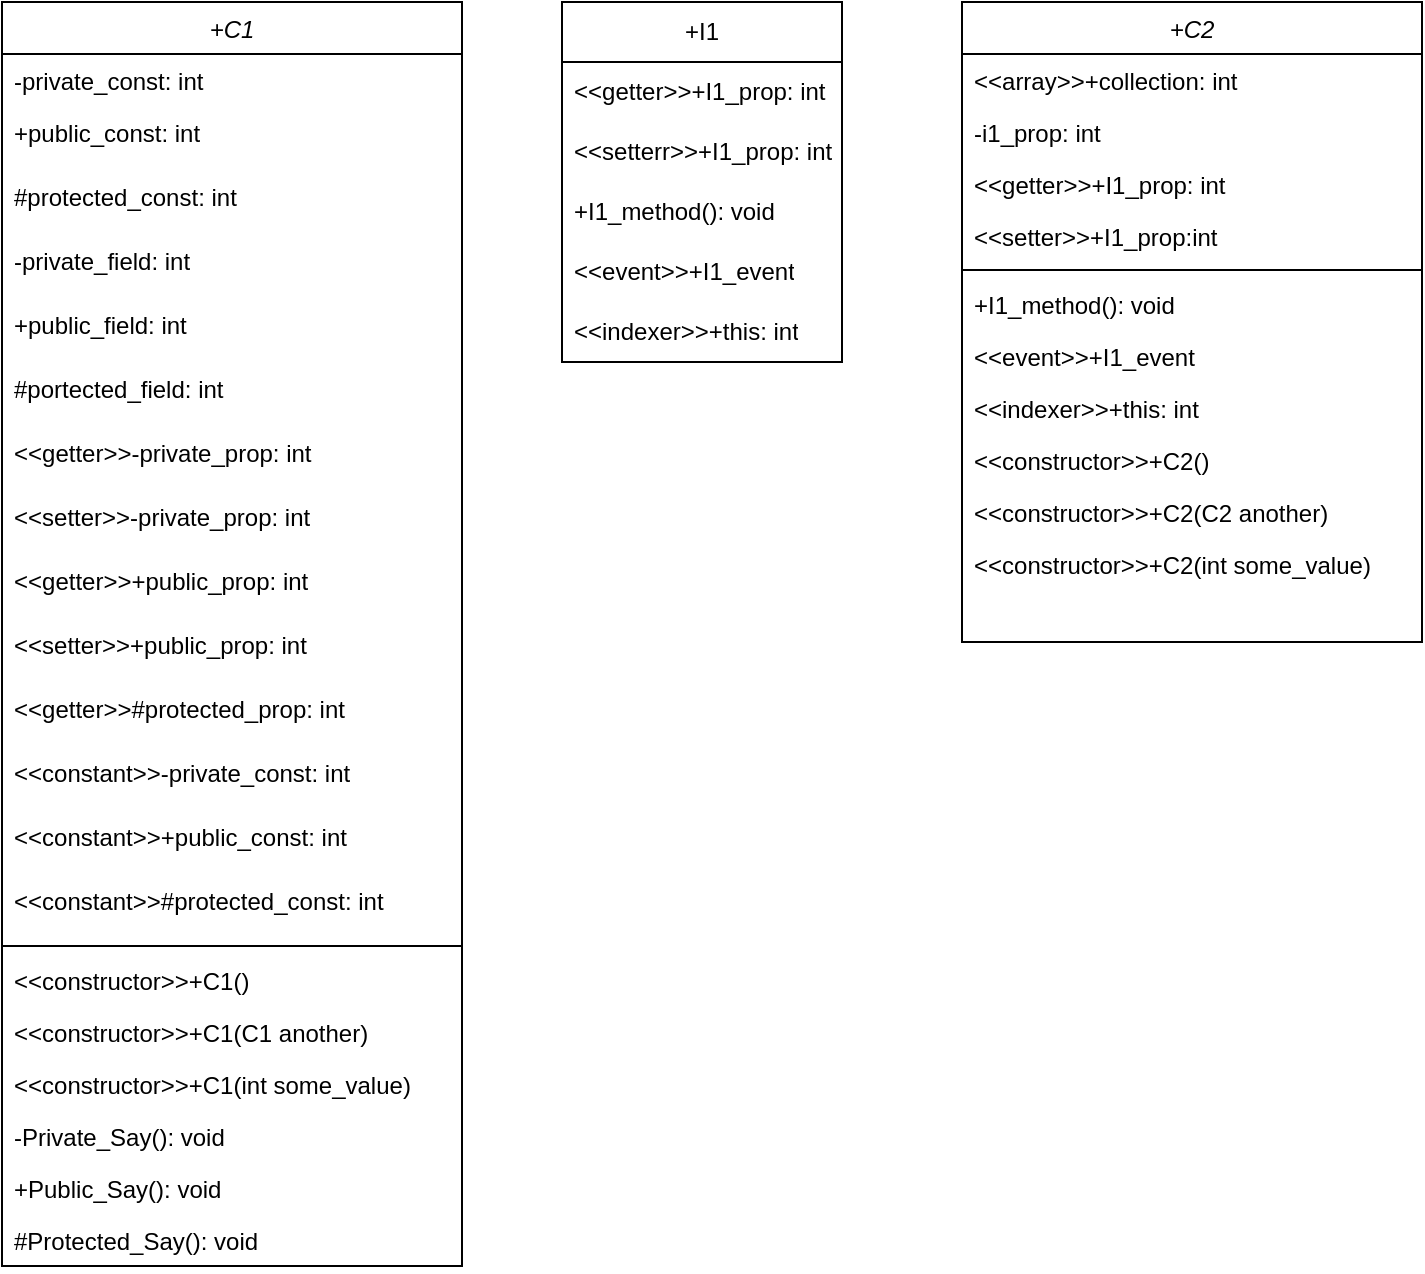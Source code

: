 <mxfile version="20.8.20" type="device"><diagram id="C5RBs43oDa-KdzZeNtuy" name="Page-1"><mxGraphModel dx="1050" dy="549" grid="1" gridSize="10" guides="1" tooltips="1" connect="1" arrows="1" fold="1" page="1" pageScale="1" pageWidth="827" pageHeight="1169" math="0" shadow="0"><root><mxCell id="WIyWlLk6GJQsqaUBKTNV-0"/><mxCell id="WIyWlLk6GJQsqaUBKTNV-1" parent="WIyWlLk6GJQsqaUBKTNV-0"/><mxCell id="zkfFHV4jXpPFQw0GAbJ--0" value="+C1&#10;" style="swimlane;fontStyle=2;align=center;verticalAlign=top;childLayout=stackLayout;horizontal=1;startSize=26;horizontalStack=0;resizeParent=1;resizeLast=0;collapsible=1;marginBottom=0;rounded=0;shadow=0;strokeWidth=1;" parent="WIyWlLk6GJQsqaUBKTNV-1" vertex="1"><mxGeometry x="40" y="40" width="230" height="632" as="geometry"><mxRectangle x="230" y="140" width="160" height="26" as="alternateBounds"/></mxGeometry></mxCell><mxCell id="zkfFHV4jXpPFQw0GAbJ--2" value="-private_const: int&#10;" style="text;align=left;verticalAlign=top;spacingLeft=4;spacingRight=4;overflow=hidden;rotatable=0;points=[[0,0.5],[1,0.5]];portConstraint=eastwest;rounded=0;shadow=0;html=0;" parent="zkfFHV4jXpPFQw0GAbJ--0" vertex="1"><mxGeometry y="26" width="230" height="26" as="geometry"/></mxCell><mxCell id="zkfFHV4jXpPFQw0GAbJ--3" value="+public_const: int" style="text;align=left;verticalAlign=top;spacingLeft=4;spacingRight=4;overflow=hidden;rotatable=0;points=[[0,0.5],[1,0.5]];portConstraint=eastwest;rounded=0;shadow=0;html=0;" parent="zkfFHV4jXpPFQw0GAbJ--0" vertex="1"><mxGeometry y="52" width="230" height="32" as="geometry"/></mxCell><mxCell id="mYsf9t-M8A_Yx0RQJA2w-0" value="#protected_const: int&#10;" style="text;align=left;verticalAlign=top;spacingLeft=4;spacingRight=4;overflow=hidden;rotatable=0;points=[[0,0.5],[1,0.5]];portConstraint=eastwest;rounded=0;shadow=0;html=0;" parent="zkfFHV4jXpPFQw0GAbJ--0" vertex="1"><mxGeometry y="84" width="230" height="32" as="geometry"/></mxCell><mxCell id="mYsf9t-M8A_Yx0RQJA2w-1" value="-private_field: int&#10;" style="text;align=left;verticalAlign=top;spacingLeft=4;spacingRight=4;overflow=hidden;rotatable=0;points=[[0,0.5],[1,0.5]];portConstraint=eastwest;rounded=0;shadow=0;html=0;" parent="zkfFHV4jXpPFQw0GAbJ--0" vertex="1"><mxGeometry y="116" width="230" height="32" as="geometry"/></mxCell><mxCell id="mYsf9t-M8A_Yx0RQJA2w-2" value="+public_field: int&#10;" style="text;align=left;verticalAlign=top;spacingLeft=4;spacingRight=4;overflow=hidden;rotatable=0;points=[[0,0.5],[1,0.5]];portConstraint=eastwest;rounded=0;shadow=0;html=0;" parent="zkfFHV4jXpPFQw0GAbJ--0" vertex="1"><mxGeometry y="148" width="230" height="32" as="geometry"/></mxCell><mxCell id="mYsf9t-M8A_Yx0RQJA2w-3" value="#portected_field: int&#10;" style="text;align=left;verticalAlign=top;spacingLeft=4;spacingRight=4;overflow=hidden;rotatable=0;points=[[0,0.5],[1,0.5]];portConstraint=eastwest;rounded=0;shadow=0;html=0;" parent="zkfFHV4jXpPFQw0GAbJ--0" vertex="1"><mxGeometry y="180" width="230" height="32" as="geometry"/></mxCell><mxCell id="mYsf9t-M8A_Yx0RQJA2w-4" value="&lt;&lt;getter&gt;&gt;-private_prop: int&#10;" style="text;align=left;verticalAlign=top;spacingLeft=4;spacingRight=4;overflow=hidden;rotatable=0;points=[[0,0.5],[1,0.5]];portConstraint=eastwest;rounded=0;shadow=0;html=0;" parent="zkfFHV4jXpPFQw0GAbJ--0" vertex="1"><mxGeometry y="212" width="230" height="32" as="geometry"/></mxCell><mxCell id="mYsf9t-M8A_Yx0RQJA2w-5" value="&lt;&lt;setter&gt;&gt;-private_prop: int" style="text;align=left;verticalAlign=top;spacingLeft=4;spacingRight=4;overflow=hidden;rotatable=0;points=[[0,0.5],[1,0.5]];portConstraint=eastwest;rounded=0;shadow=0;html=0;" parent="zkfFHV4jXpPFQw0GAbJ--0" vertex="1"><mxGeometry y="244" width="230" height="32" as="geometry"/></mxCell><mxCell id="mYsf9t-M8A_Yx0RQJA2w-6" value="&lt;&lt;getter&gt;&gt;+public_prop: int&#10;" style="text;align=left;verticalAlign=top;spacingLeft=4;spacingRight=4;overflow=hidden;rotatable=0;points=[[0,0.5],[1,0.5]];portConstraint=eastwest;rounded=0;shadow=0;html=0;" parent="zkfFHV4jXpPFQw0GAbJ--0" vertex="1"><mxGeometry y="276" width="230" height="32" as="geometry"/></mxCell><mxCell id="mYsf9t-M8A_Yx0RQJA2w-9" value="&lt;&lt;setter&gt;&gt;+public_prop: int" style="text;align=left;verticalAlign=top;spacingLeft=4;spacingRight=4;overflow=hidden;rotatable=0;points=[[0,0.5],[1,0.5]];portConstraint=eastwest;rounded=0;shadow=0;html=0;" parent="zkfFHV4jXpPFQw0GAbJ--0" vertex="1"><mxGeometry y="308" width="230" height="32" as="geometry"/></mxCell><mxCell id="mYsf9t-M8A_Yx0RQJA2w-8" value="&lt;&lt;getter&gt;&gt;#protected_prop: int" style="text;align=left;verticalAlign=top;spacingLeft=4;spacingRight=4;overflow=hidden;rotatable=0;points=[[0,0.5],[1,0.5]];portConstraint=eastwest;rounded=0;shadow=0;html=0;" parent="zkfFHV4jXpPFQw0GAbJ--0" vertex="1"><mxGeometry y="340" width="230" height="32" as="geometry"/></mxCell><mxCell id="mYsf9t-M8A_Yx0RQJA2w-7" value="&lt;&lt;constant&gt;&gt;-private_const: int" style="text;align=left;verticalAlign=top;spacingLeft=4;spacingRight=4;overflow=hidden;rotatable=0;points=[[0,0.5],[1,0.5]];portConstraint=eastwest;rounded=0;shadow=0;html=0;" parent="zkfFHV4jXpPFQw0GAbJ--0" vertex="1"><mxGeometry y="372" width="230" height="32" as="geometry"/></mxCell><mxCell id="mYsf9t-M8A_Yx0RQJA2w-14" value="&lt;&lt;constant&gt;&gt;+public_const: int" style="text;align=left;verticalAlign=top;spacingLeft=4;spacingRight=4;overflow=hidden;rotatable=0;points=[[0,0.5],[1,0.5]];portConstraint=eastwest;rounded=0;shadow=0;html=0;" parent="zkfFHV4jXpPFQw0GAbJ--0" vertex="1"><mxGeometry y="404" width="230" height="32" as="geometry"/></mxCell><mxCell id="mYsf9t-M8A_Yx0RQJA2w-15" value="&lt;&lt;constant&gt;&gt;#protected_const: int" style="text;align=left;verticalAlign=top;spacingLeft=4;spacingRight=4;overflow=hidden;rotatable=0;points=[[0,0.5],[1,0.5]];portConstraint=eastwest;rounded=0;shadow=0;html=0;" parent="zkfFHV4jXpPFQw0GAbJ--0" vertex="1"><mxGeometry y="436" width="230" height="32" as="geometry"/></mxCell><mxCell id="zkfFHV4jXpPFQw0GAbJ--4" value="" style="line;html=1;strokeWidth=1;align=left;verticalAlign=middle;spacingTop=-1;spacingLeft=3;spacingRight=3;rotatable=0;labelPosition=right;points=[];portConstraint=eastwest;" parent="zkfFHV4jXpPFQw0GAbJ--0" vertex="1"><mxGeometry y="468" width="230" height="8" as="geometry"/></mxCell><mxCell id="zkfFHV4jXpPFQw0GAbJ--5" value="&lt;&lt;constructor&gt;&gt;+C1()" style="text;align=left;verticalAlign=top;spacingLeft=4;spacingRight=4;overflow=hidden;rotatable=0;points=[[0,0.5],[1,0.5]];portConstraint=eastwest;" parent="zkfFHV4jXpPFQw0GAbJ--0" vertex="1"><mxGeometry y="476" width="230" height="26" as="geometry"/></mxCell><mxCell id="mYsf9t-M8A_Yx0RQJA2w-12" value="&lt;&lt;constructor&gt;&gt;+C1(C1 another)" style="text;align=left;verticalAlign=top;spacingLeft=4;spacingRight=4;overflow=hidden;rotatable=0;points=[[0,0.5],[1,0.5]];portConstraint=eastwest;" parent="zkfFHV4jXpPFQw0GAbJ--0" vertex="1"><mxGeometry y="502" width="230" height="26" as="geometry"/></mxCell><mxCell id="mYsf9t-M8A_Yx0RQJA2w-13" value="&lt;&lt;constructor&gt;&gt;+C1(int some_value)" style="text;align=left;verticalAlign=top;spacingLeft=4;spacingRight=4;overflow=hidden;rotatable=0;points=[[0,0.5],[1,0.5]];portConstraint=eastwest;" parent="zkfFHV4jXpPFQw0GAbJ--0" vertex="1"><mxGeometry y="528" width="230" height="26" as="geometry"/></mxCell><mxCell id="mYsf9t-M8A_Yx0RQJA2w-16" value="-Private_Say(): void" style="text;align=left;verticalAlign=top;spacingLeft=4;spacingRight=4;overflow=hidden;rotatable=0;points=[[0,0.5],[1,0.5]];portConstraint=eastwest;" parent="zkfFHV4jXpPFQw0GAbJ--0" vertex="1"><mxGeometry y="554" width="230" height="26" as="geometry"/></mxCell><mxCell id="mYsf9t-M8A_Yx0RQJA2w-17" value="+Public_Say(): void" style="text;align=left;verticalAlign=top;spacingLeft=4;spacingRight=4;overflow=hidden;rotatable=0;points=[[0,0.5],[1,0.5]];portConstraint=eastwest;" parent="zkfFHV4jXpPFQw0GAbJ--0" vertex="1"><mxGeometry y="580" width="230" height="26" as="geometry"/></mxCell><mxCell id="mYsf9t-M8A_Yx0RQJA2w-18" value="#Protected_Say(): void" style="text;align=left;verticalAlign=top;spacingLeft=4;spacingRight=4;overflow=hidden;rotatable=0;points=[[0,0.5],[1,0.5]];portConstraint=eastwest;" parent="zkfFHV4jXpPFQw0GAbJ--0" vertex="1"><mxGeometry y="606" width="230" height="26" as="geometry"/></mxCell><mxCell id="mYsf9t-M8A_Yx0RQJA2w-42" value="+I1" style="swimlane;fontStyle=0;childLayout=stackLayout;horizontal=1;startSize=30;horizontalStack=0;resizeParent=1;resizeParentMax=0;resizeLast=0;collapsible=1;marginBottom=0;whiteSpace=wrap;html=1;" parent="WIyWlLk6GJQsqaUBKTNV-1" vertex="1"><mxGeometry x="320" y="40" width="140" height="180" as="geometry"/></mxCell><mxCell id="mYsf9t-M8A_Yx0RQJA2w-43" value="&amp;lt;&amp;lt;getter&amp;gt;&amp;gt;+I1_prop: int" style="text;strokeColor=none;fillColor=none;align=left;verticalAlign=middle;spacingLeft=4;spacingRight=4;overflow=hidden;points=[[0,0.5],[1,0.5]];portConstraint=eastwest;rotatable=0;whiteSpace=wrap;html=1;" parent="mYsf9t-M8A_Yx0RQJA2w-42" vertex="1"><mxGeometry y="30" width="140" height="30" as="geometry"/></mxCell><mxCell id="mYsf9t-M8A_Yx0RQJA2w-46" value="&amp;lt;&amp;lt;setterr&amp;gt;&amp;gt;+I1_prop: int" style="text;strokeColor=none;fillColor=none;align=left;verticalAlign=middle;spacingLeft=4;spacingRight=4;overflow=hidden;points=[[0,0.5],[1,0.5]];portConstraint=eastwest;rotatable=0;whiteSpace=wrap;html=1;" parent="mYsf9t-M8A_Yx0RQJA2w-42" vertex="1"><mxGeometry y="60" width="140" height="30" as="geometry"/></mxCell><mxCell id="mYsf9t-M8A_Yx0RQJA2w-44" value="+I1_method(): void" style="text;strokeColor=none;fillColor=none;align=left;verticalAlign=middle;spacingLeft=4;spacingRight=4;overflow=hidden;points=[[0,0.5],[1,0.5]];portConstraint=eastwest;rotatable=0;whiteSpace=wrap;html=1;" parent="mYsf9t-M8A_Yx0RQJA2w-42" vertex="1"><mxGeometry y="90" width="140" height="30" as="geometry"/></mxCell><mxCell id="mYsf9t-M8A_Yx0RQJA2w-47" value="&amp;lt;&amp;lt;event&amp;gt;&amp;gt;+I1_event" style="text;strokeColor=none;fillColor=none;align=left;verticalAlign=middle;spacingLeft=4;spacingRight=4;overflow=hidden;points=[[0,0.5],[1,0.5]];portConstraint=eastwest;rotatable=0;whiteSpace=wrap;html=1;flipH=0;flipV=1;" parent="mYsf9t-M8A_Yx0RQJA2w-42" vertex="1"><mxGeometry y="120" width="140" height="30" as="geometry"/></mxCell><mxCell id="mYsf9t-M8A_Yx0RQJA2w-54" value="&amp;lt;&amp;lt;indexer&amp;gt;&amp;gt;+this: int" style="text;strokeColor=none;fillColor=none;align=left;verticalAlign=middle;spacingLeft=4;spacingRight=4;overflow=hidden;points=[[0,0.5],[1,0.5]];portConstraint=eastwest;rotatable=0;whiteSpace=wrap;html=1;flipH=0;flipV=1;" parent="mYsf9t-M8A_Yx0RQJA2w-42" vertex="1"><mxGeometry y="150" width="140" height="30" as="geometry"/></mxCell><mxCell id="mYsf9t-M8A_Yx0RQJA2w-55" value="+C2" style="swimlane;fontStyle=2;align=center;verticalAlign=top;childLayout=stackLayout;horizontal=1;startSize=26;horizontalStack=0;resizeParent=1;resizeLast=0;collapsible=1;marginBottom=0;rounded=0;shadow=0;strokeWidth=1;" parent="WIyWlLk6GJQsqaUBKTNV-1" vertex="1"><mxGeometry x="520" y="40" width="230" height="320" as="geometry"><mxRectangle x="230" y="140" width="160" height="26" as="alternateBounds"/></mxGeometry></mxCell><mxCell id="mYsf9t-M8A_Yx0RQJA2w-56" value="&lt;&lt;array&gt;&gt;+collection: int" style="text;align=left;verticalAlign=top;spacingLeft=4;spacingRight=4;overflow=hidden;rotatable=0;points=[[0,0.5],[1,0.5]];portConstraint=eastwest;rounded=0;shadow=0;html=0;" parent="mYsf9t-M8A_Yx0RQJA2w-55" vertex="1"><mxGeometry y="26" width="230" height="26" as="geometry"/></mxCell><mxCell id="mYsf9t-M8A_Yx0RQJA2w-77" value="-i1_prop: int" style="text;align=left;verticalAlign=top;spacingLeft=4;spacingRight=4;overflow=hidden;rotatable=0;points=[[0,0.5],[1,0.5]];portConstraint=eastwest;rounded=0;shadow=0;html=0;" parent="mYsf9t-M8A_Yx0RQJA2w-55" vertex="1"><mxGeometry y="52" width="230" height="26" as="geometry"/></mxCell><mxCell id="mYsf9t-M8A_Yx0RQJA2w-78" value="&lt;&lt;getter&gt;&gt;+I1_prop: int" style="text;align=left;verticalAlign=top;spacingLeft=4;spacingRight=4;overflow=hidden;rotatable=0;points=[[0,0.5],[1,0.5]];portConstraint=eastwest;rounded=0;shadow=0;html=0;" parent="mYsf9t-M8A_Yx0RQJA2w-55" vertex="1"><mxGeometry y="78" width="230" height="26" as="geometry"/></mxCell><mxCell id="mYsf9t-M8A_Yx0RQJA2w-79" value="&lt;&lt;setter&gt;&gt;+I1_prop:int" style="text;align=left;verticalAlign=top;spacingLeft=4;spacingRight=4;overflow=hidden;rotatable=0;points=[[0,0.5],[1,0.5]];portConstraint=eastwest;rounded=0;shadow=0;html=0;" parent="mYsf9t-M8A_Yx0RQJA2w-55" vertex="1"><mxGeometry y="104" width="230" height="26" as="geometry"/></mxCell><mxCell id="mYsf9t-M8A_Yx0RQJA2w-70" value="" style="line;html=1;strokeWidth=1;align=left;verticalAlign=middle;spacingTop=-1;spacingLeft=3;spacingRight=3;rotatable=0;labelPosition=right;points=[];portConstraint=eastwest;" parent="mYsf9t-M8A_Yx0RQJA2w-55" vertex="1"><mxGeometry y="130" width="230" height="8" as="geometry"/></mxCell><mxCell id="mYsf9t-M8A_Yx0RQJA2w-76" value="+I1_method(): void" style="text;align=left;verticalAlign=top;spacingLeft=4;spacingRight=4;overflow=hidden;rotatable=0;points=[[0,0.5],[1,0.5]];portConstraint=eastwest;" parent="mYsf9t-M8A_Yx0RQJA2w-55" vertex="1"><mxGeometry y="138" width="230" height="26" as="geometry"/></mxCell><mxCell id="mYsf9t-M8A_Yx0RQJA2w-80" value="&lt;&lt;event&gt;&gt;+I1_event" style="text;align=left;verticalAlign=top;spacingLeft=4;spacingRight=4;overflow=hidden;rotatable=0;points=[[0,0.5],[1,0.5]];portConstraint=eastwest;" parent="mYsf9t-M8A_Yx0RQJA2w-55" vertex="1"><mxGeometry y="164" width="230" height="26" as="geometry"/></mxCell><mxCell id="mYsf9t-M8A_Yx0RQJA2w-81" value="&lt;&lt;indexer&gt;&gt;+this: int" style="text;align=left;verticalAlign=top;spacingLeft=4;spacingRight=4;overflow=hidden;rotatable=0;points=[[0,0.5],[1,0.5]];portConstraint=eastwest;" parent="mYsf9t-M8A_Yx0RQJA2w-55" vertex="1"><mxGeometry y="190" width="230" height="26" as="geometry"/></mxCell><mxCell id="mYsf9t-M8A_Yx0RQJA2w-82" value="&lt;&lt;constructor&gt;&gt;+C2()" style="text;align=left;verticalAlign=top;spacingLeft=4;spacingRight=4;overflow=hidden;rotatable=0;points=[[0,0.5],[1,0.5]];portConstraint=eastwest;" parent="mYsf9t-M8A_Yx0RQJA2w-55" vertex="1"><mxGeometry y="216" width="230" height="26" as="geometry"/></mxCell><mxCell id="mYsf9t-M8A_Yx0RQJA2w-83" value="&lt;&lt;constructor&gt;&gt;+C2(C2 another)" style="text;align=left;verticalAlign=top;spacingLeft=4;spacingRight=4;overflow=hidden;rotatable=0;points=[[0,0.5],[1,0.5]];portConstraint=eastwest;" parent="mYsf9t-M8A_Yx0RQJA2w-55" vertex="1"><mxGeometry y="242" width="230" height="26" as="geometry"/></mxCell><mxCell id="mYsf9t-M8A_Yx0RQJA2w-84" value="&lt;&lt;constructor&gt;&gt;+C2(int some_value)" style="text;align=left;verticalAlign=top;spacingLeft=4;spacingRight=4;overflow=hidden;rotatable=0;points=[[0,0.5],[1,0.5]];portConstraint=eastwest;" parent="mYsf9t-M8A_Yx0RQJA2w-55" vertex="1"><mxGeometry y="268" width="230" height="26" as="geometry"/></mxCell></root></mxGraphModel></diagram></mxfile>